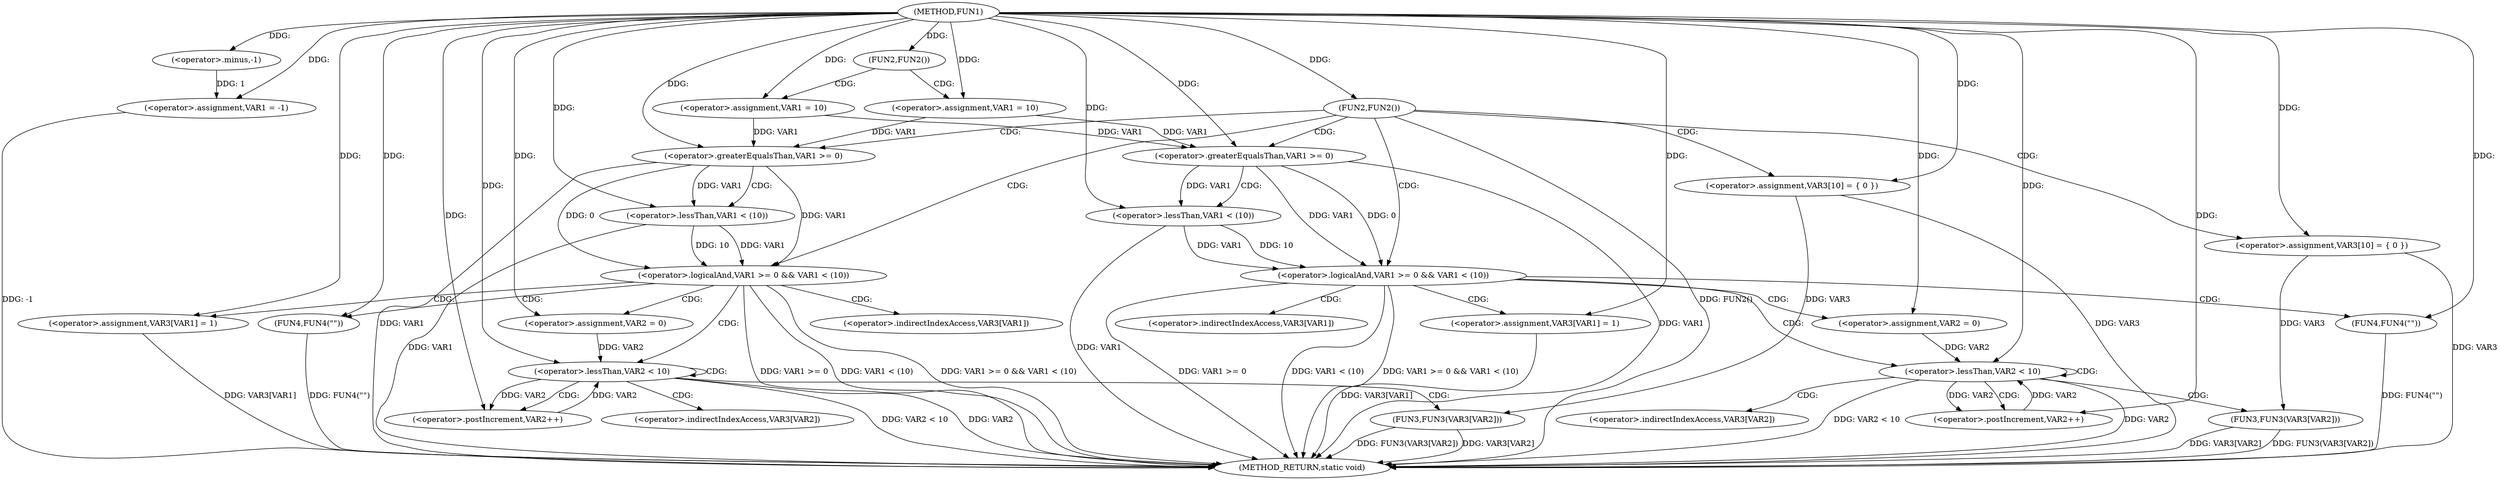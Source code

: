 digraph FUN1 {  
"1000100" [label = "(METHOD,FUN1)" ]
"1000197" [label = "(METHOD_RETURN,static void)" ]
"1000103" [label = "(<operator>.assignment,VAR1 = -1)" ]
"1000105" [label = "(<operator>.minus,-1)" ]
"1000108" [label = "(FUN2,FUN2())" ]
"1000110" [label = "(<operator>.assignment,VAR1 = 10)" ]
"1000115" [label = "(<operator>.assignment,VAR1 = 10)" ]
"1000119" [label = "(FUN2,FUN2())" ]
"1000124" [label = "(<operator>.assignment,VAR3[10] = { 0 })" ]
"1000127" [label = "(<operator>.logicalAnd,VAR1 >= 0 && VAR1 < (10))" ]
"1000128" [label = "(<operator>.greaterEqualsThan,VAR1 >= 0)" ]
"1000131" [label = "(<operator>.lessThan,VAR1 < (10))" ]
"1000135" [label = "(<operator>.assignment,VAR3[VAR1] = 1)" ]
"1000141" [label = "(<operator>.assignment,VAR2 = 0)" ]
"1000144" [label = "(<operator>.lessThan,VAR2 < 10)" ]
"1000147" [label = "(<operator>.postIncrement,VAR2++)" ]
"1000150" [label = "(FUN3,FUN3(VAR3[VAR2]))" ]
"1000156" [label = "(FUN4,FUN4(\"\"))" ]
"1000163" [label = "(<operator>.assignment,VAR3[10] = { 0 })" ]
"1000166" [label = "(<operator>.logicalAnd,VAR1 >= 0 && VAR1 < (10))" ]
"1000167" [label = "(<operator>.greaterEqualsThan,VAR1 >= 0)" ]
"1000170" [label = "(<operator>.lessThan,VAR1 < (10))" ]
"1000174" [label = "(<operator>.assignment,VAR3[VAR1] = 1)" ]
"1000180" [label = "(<operator>.assignment,VAR2 = 0)" ]
"1000183" [label = "(<operator>.lessThan,VAR2 < 10)" ]
"1000186" [label = "(<operator>.postIncrement,VAR2++)" ]
"1000189" [label = "(FUN3,FUN3(VAR3[VAR2]))" ]
"1000195" [label = "(FUN4,FUN4(\"\"))" ]
"1000136" [label = "(<operator>.indirectIndexAccess,VAR3[VAR1])" ]
"1000151" [label = "(<operator>.indirectIndexAccess,VAR3[VAR2])" ]
"1000175" [label = "(<operator>.indirectIndexAccess,VAR3[VAR1])" ]
"1000190" [label = "(<operator>.indirectIndexAccess,VAR3[VAR2])" ]
  "1000124" -> "1000197"  [ label = "DDG: VAR3"] 
  "1000150" -> "1000197"  [ label = "DDG: VAR3[VAR2]"] 
  "1000189" -> "1000197"  [ label = "DDG: VAR3[VAR2]"] 
  "1000103" -> "1000197"  [ label = "DDG: -1"] 
  "1000189" -> "1000197"  [ label = "DDG: FUN3(VAR3[VAR2])"] 
  "1000127" -> "1000197"  [ label = "DDG: VAR1 >= 0 && VAR1 < (10)"] 
  "1000119" -> "1000197"  [ label = "DDG: FUN2()"] 
  "1000167" -> "1000197"  [ label = "DDG: VAR1"] 
  "1000163" -> "1000197"  [ label = "DDG: VAR3"] 
  "1000131" -> "1000197"  [ label = "DDG: VAR1"] 
  "1000166" -> "1000197"  [ label = "DDG: VAR1 >= 0 && VAR1 < (10)"] 
  "1000195" -> "1000197"  [ label = "DDG: FUN4(\"\")"] 
  "1000183" -> "1000197"  [ label = "DDG: VAR2"] 
  "1000128" -> "1000197"  [ label = "DDG: VAR1"] 
  "1000144" -> "1000197"  [ label = "DDG: VAR2 < 10"] 
  "1000166" -> "1000197"  [ label = "DDG: VAR1 >= 0"] 
  "1000135" -> "1000197"  [ label = "DDG: VAR3[VAR1]"] 
  "1000144" -> "1000197"  [ label = "DDG: VAR2"] 
  "1000170" -> "1000197"  [ label = "DDG: VAR1"] 
  "1000166" -> "1000197"  [ label = "DDG: VAR1 < (10)"] 
  "1000150" -> "1000197"  [ label = "DDG: FUN3(VAR3[VAR2])"] 
  "1000127" -> "1000197"  [ label = "DDG: VAR1 >= 0"] 
  "1000156" -> "1000197"  [ label = "DDG: FUN4(\"\")"] 
  "1000183" -> "1000197"  [ label = "DDG: VAR2 < 10"] 
  "1000174" -> "1000197"  [ label = "DDG: VAR3[VAR1]"] 
  "1000127" -> "1000197"  [ label = "DDG: VAR1 < (10)"] 
  "1000105" -> "1000103"  [ label = "DDG: 1"] 
  "1000100" -> "1000103"  [ label = "DDG: "] 
  "1000100" -> "1000105"  [ label = "DDG: "] 
  "1000100" -> "1000108"  [ label = "DDG: "] 
  "1000100" -> "1000110"  [ label = "DDG: "] 
  "1000100" -> "1000115"  [ label = "DDG: "] 
  "1000100" -> "1000119"  [ label = "DDG: "] 
  "1000100" -> "1000124"  [ label = "DDG: "] 
  "1000128" -> "1000127"  [ label = "DDG: VAR1"] 
  "1000128" -> "1000127"  [ label = "DDG: 0"] 
  "1000110" -> "1000128"  [ label = "DDG: VAR1"] 
  "1000115" -> "1000128"  [ label = "DDG: VAR1"] 
  "1000100" -> "1000128"  [ label = "DDG: "] 
  "1000131" -> "1000127"  [ label = "DDG: VAR1"] 
  "1000131" -> "1000127"  [ label = "DDG: 10"] 
  "1000128" -> "1000131"  [ label = "DDG: VAR1"] 
  "1000100" -> "1000131"  [ label = "DDG: "] 
  "1000100" -> "1000135"  [ label = "DDG: "] 
  "1000100" -> "1000141"  [ label = "DDG: "] 
  "1000141" -> "1000144"  [ label = "DDG: VAR2"] 
  "1000147" -> "1000144"  [ label = "DDG: VAR2"] 
  "1000100" -> "1000144"  [ label = "DDG: "] 
  "1000144" -> "1000147"  [ label = "DDG: VAR2"] 
  "1000100" -> "1000147"  [ label = "DDG: "] 
  "1000124" -> "1000150"  [ label = "DDG: VAR3"] 
  "1000100" -> "1000156"  [ label = "DDG: "] 
  "1000100" -> "1000163"  [ label = "DDG: "] 
  "1000167" -> "1000166"  [ label = "DDG: VAR1"] 
  "1000167" -> "1000166"  [ label = "DDG: 0"] 
  "1000110" -> "1000167"  [ label = "DDG: VAR1"] 
  "1000115" -> "1000167"  [ label = "DDG: VAR1"] 
  "1000100" -> "1000167"  [ label = "DDG: "] 
  "1000170" -> "1000166"  [ label = "DDG: VAR1"] 
  "1000170" -> "1000166"  [ label = "DDG: 10"] 
  "1000167" -> "1000170"  [ label = "DDG: VAR1"] 
  "1000100" -> "1000170"  [ label = "DDG: "] 
  "1000100" -> "1000174"  [ label = "DDG: "] 
  "1000100" -> "1000180"  [ label = "DDG: "] 
  "1000186" -> "1000183"  [ label = "DDG: VAR2"] 
  "1000180" -> "1000183"  [ label = "DDG: VAR2"] 
  "1000100" -> "1000183"  [ label = "DDG: "] 
  "1000183" -> "1000186"  [ label = "DDG: VAR2"] 
  "1000100" -> "1000186"  [ label = "DDG: "] 
  "1000163" -> "1000189"  [ label = "DDG: VAR3"] 
  "1000100" -> "1000195"  [ label = "DDG: "] 
  "1000108" -> "1000110"  [ label = "CDG: "] 
  "1000108" -> "1000115"  [ label = "CDG: "] 
  "1000119" -> "1000127"  [ label = "CDG: "] 
  "1000119" -> "1000128"  [ label = "CDG: "] 
  "1000119" -> "1000166"  [ label = "CDG: "] 
  "1000119" -> "1000163"  [ label = "CDG: "] 
  "1000119" -> "1000167"  [ label = "CDG: "] 
  "1000119" -> "1000124"  [ label = "CDG: "] 
  "1000127" -> "1000156"  [ label = "CDG: "] 
  "1000127" -> "1000141"  [ label = "CDG: "] 
  "1000127" -> "1000135"  [ label = "CDG: "] 
  "1000127" -> "1000136"  [ label = "CDG: "] 
  "1000127" -> "1000144"  [ label = "CDG: "] 
  "1000128" -> "1000131"  [ label = "CDG: "] 
  "1000144" -> "1000150"  [ label = "CDG: "] 
  "1000144" -> "1000144"  [ label = "CDG: "] 
  "1000144" -> "1000147"  [ label = "CDG: "] 
  "1000144" -> "1000151"  [ label = "CDG: "] 
  "1000166" -> "1000174"  [ label = "CDG: "] 
  "1000166" -> "1000195"  [ label = "CDG: "] 
  "1000166" -> "1000180"  [ label = "CDG: "] 
  "1000166" -> "1000183"  [ label = "CDG: "] 
  "1000166" -> "1000175"  [ label = "CDG: "] 
  "1000167" -> "1000170"  [ label = "CDG: "] 
  "1000183" -> "1000186"  [ label = "CDG: "] 
  "1000183" -> "1000183"  [ label = "CDG: "] 
  "1000183" -> "1000189"  [ label = "CDG: "] 
  "1000183" -> "1000190"  [ label = "CDG: "] 
}
